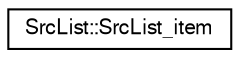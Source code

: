 digraph "Graphical Class Hierarchy"
{
  edge [fontname="FreeSans",fontsize="10",labelfontname="FreeSans",labelfontsize="10"];
  node [fontname="FreeSans",fontsize="10",shape=record];
  rankdir="LR";
  Node0 [label="SrcList::SrcList_item",height=0.2,width=0.4,color="black", fillcolor="white", style="filled",URL="$structSrcList_1_1SrcList__item.html"];
}
